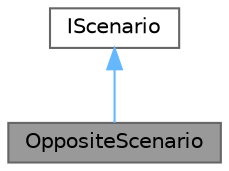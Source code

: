 digraph "OppositeScenario"
{
 // LATEX_PDF_SIZE
  bgcolor="transparent";
  edge [fontname=Helvetica,fontsize=10,labelfontname=Helvetica,labelfontsize=10];
  node [fontname=Helvetica,fontsize=10,shape=box,height=0.2,width=0.4];
  Node1 [id="Node000001",label="OppositeScenario",height=0.2,width=0.4,color="gray40", fillcolor="grey60", style="filled", fontcolor="black",tooltip="Scenario where 2 agents go into opposite directions."];
  Node2 -> Node1 [id="edge1_Node000001_Node000002",dir="back",color="steelblue1",style="solid",tooltip=" "];
  Node2 [id="Node000002",label="IScenario",height=0.2,width=0.4,color="gray40", fillcolor="white", style="filled",URL="$interface_i_scenario.html",tooltip="Defines interface for scenarios."];
}

